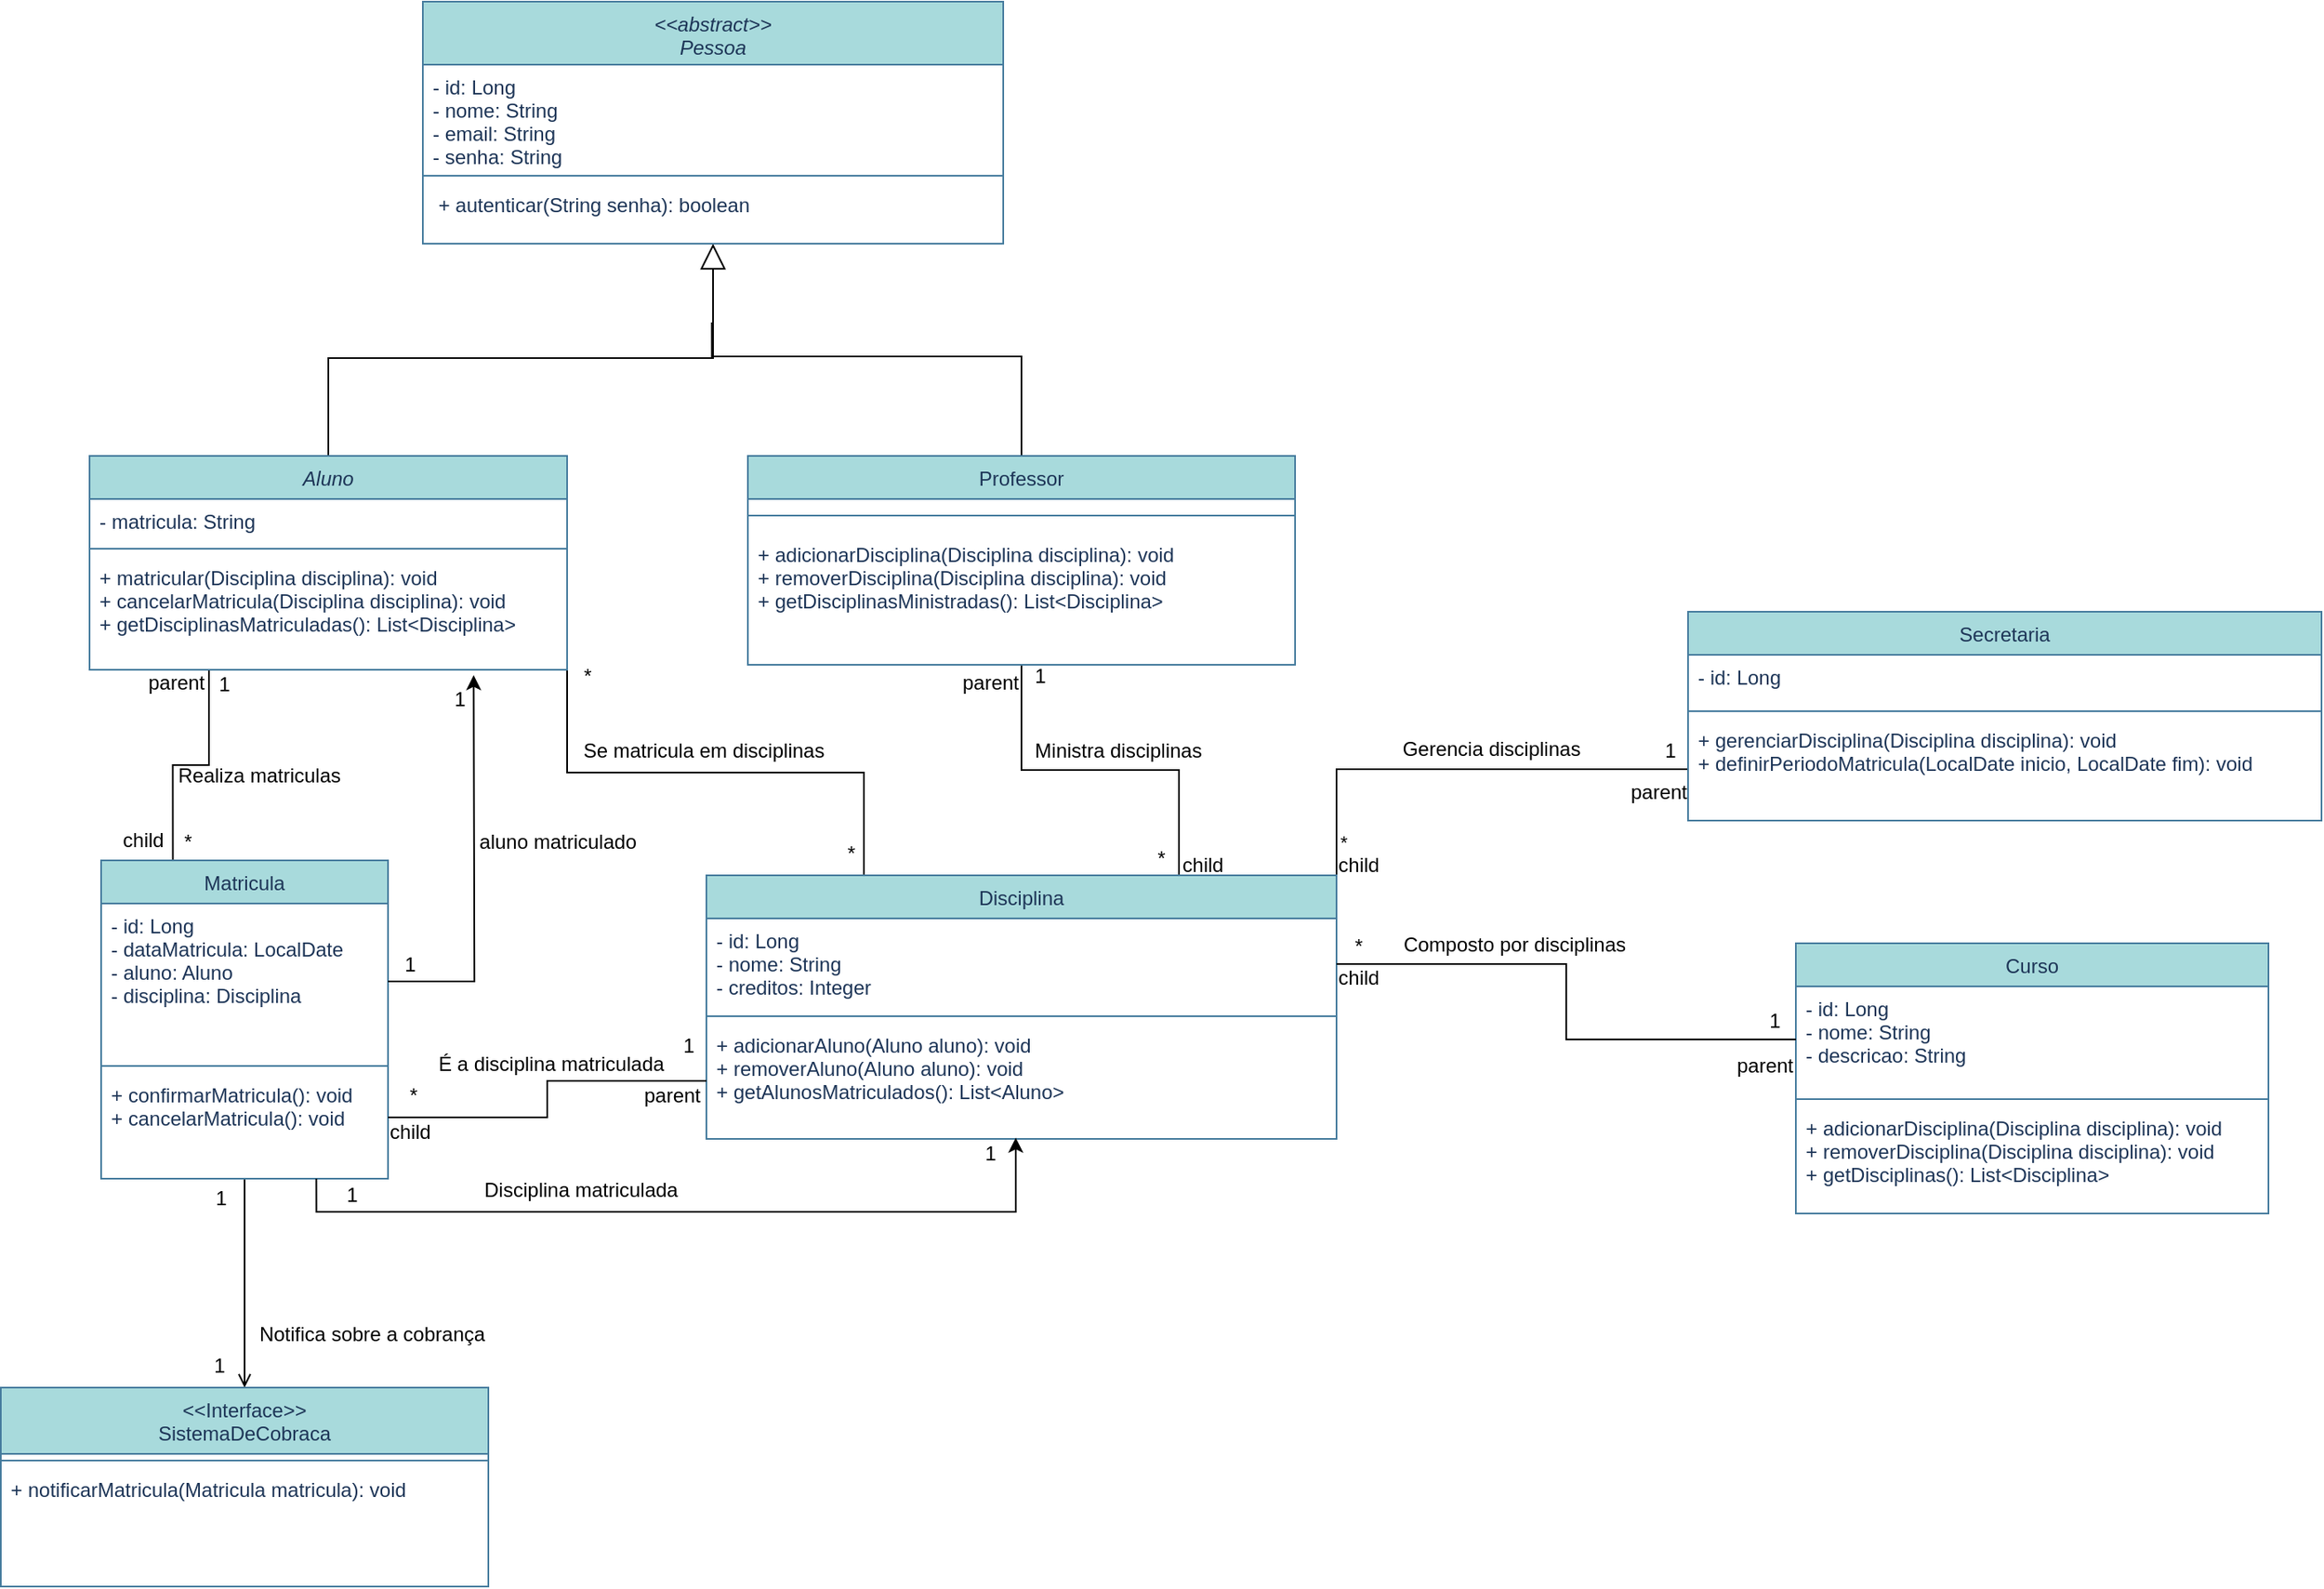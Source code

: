 <mxfile version="26.0.16">
  <diagram id="C5RBs43oDa-KdzZeNtuy" name="Page-1">
    <mxGraphModel dx="4171" dy="1298" grid="0" gridSize="10" guides="1" tooltips="1" connect="1" arrows="1" fold="1" page="0" pageScale="1" pageWidth="827" pageHeight="1169" math="0" shadow="0">
      <root>
        <mxCell id="WIyWlLk6GJQsqaUBKTNV-0" />
        <mxCell id="WIyWlLk6GJQsqaUBKTNV-1" parent="WIyWlLk6GJQsqaUBKTNV-0" />
        <mxCell id="o-Y0V5-rx_qVfGUypw0o-2" style="edgeStyle=orthogonalEdgeStyle;rounded=0;orthogonalLoop=1;jettySize=auto;html=1;exitX=0.5;exitY=0;exitDx=0;exitDy=0;entryX=0.5;entryY=1;entryDx=0;entryDy=0;endArrow=block;endFill=0;endSize=13;" edge="1" parent="WIyWlLk6GJQsqaUBKTNV-1" source="zkfFHV4jXpPFQw0GAbJ--0" target="E-NBLRI7hyuBRyGI-Kw3-43">
          <mxGeometry relative="1" as="geometry" />
        </mxCell>
        <mxCell id="o-Y0V5-rx_qVfGUypw0o-8" style="edgeStyle=orthogonalEdgeStyle;rounded=0;orthogonalLoop=1;jettySize=auto;html=1;exitX=0.25;exitY=1;exitDx=0;exitDy=0;entryX=0.25;entryY=0;entryDx=0;entryDy=0;endArrow=none;startFill=0;" edge="1" parent="WIyWlLk6GJQsqaUBKTNV-1" source="zkfFHV4jXpPFQw0GAbJ--0" target="zkfFHV4jXpPFQw0GAbJ--13">
          <mxGeometry relative="1" as="geometry" />
        </mxCell>
        <mxCell id="o-Y0V5-rx_qVfGUypw0o-9" style="edgeStyle=orthogonalEdgeStyle;rounded=0;orthogonalLoop=1;jettySize=auto;html=1;exitX=1;exitY=1;exitDx=0;exitDy=0;entryX=0.25;entryY=0;entryDx=0;entryDy=0;endArrow=none;startFill=0;" edge="1" parent="WIyWlLk6GJQsqaUBKTNV-1" source="zkfFHV4jXpPFQw0GAbJ--0" target="zkfFHV4jXpPFQw0GAbJ--17">
          <mxGeometry relative="1" as="geometry" />
        </mxCell>
        <mxCell id="zkfFHV4jXpPFQw0GAbJ--0" value="Aluno" style="swimlane;fontStyle=2;align=center;verticalAlign=top;childLayout=stackLayout;horizontal=1;startSize=26;horizontalStack=0;resizeParent=1;resizeLast=0;collapsible=1;marginBottom=0;rounded=0;shadow=0;strokeWidth=1;labelBackgroundColor=none;fillColor=#A8DADC;strokeColor=#457B9D;fontColor=#1D3557;" parent="WIyWlLk6GJQsqaUBKTNV-1" vertex="1">
          <mxGeometry x="-19" y="317" width="288" height="129" as="geometry">
            <mxRectangle x="230" y="140" width="160" height="26" as="alternateBounds" />
          </mxGeometry>
        </mxCell>
        <mxCell id="zkfFHV4jXpPFQw0GAbJ--1" value="- matricula: String" style="text;align=left;verticalAlign=top;spacingLeft=4;spacingRight=4;overflow=hidden;rotatable=0;points=[[0,0.5],[1,0.5]];portConstraint=eastwest;labelBackgroundColor=none;fontColor=#1D3557;" parent="zkfFHV4jXpPFQw0GAbJ--0" vertex="1">
          <mxGeometry y="26" width="288" height="26" as="geometry" />
        </mxCell>
        <mxCell id="zkfFHV4jXpPFQw0GAbJ--4" value="" style="line;html=1;strokeWidth=1;align=left;verticalAlign=middle;spacingTop=-1;spacingLeft=3;spacingRight=3;rotatable=0;labelPosition=right;points=[];portConstraint=eastwest;labelBackgroundColor=none;fillColor=#A8DADC;strokeColor=#457B9D;fontColor=#1D3557;" parent="zkfFHV4jXpPFQw0GAbJ--0" vertex="1">
          <mxGeometry y="52" width="288" height="8" as="geometry" />
        </mxCell>
        <mxCell id="zkfFHV4jXpPFQw0GAbJ--5" value="+ matricular(Disciplina disciplina): void&#xa;    + cancelarMatricula(Disciplina disciplina): void&#xa;    + getDisciplinasMatriculadas(): List&lt;Disciplina&gt;" style="text;align=left;verticalAlign=top;spacingLeft=4;spacingRight=4;overflow=hidden;rotatable=0;points=[[0,0.5],[1,0.5]];portConstraint=eastwest;labelBackgroundColor=none;fontColor=#1D3557;" parent="zkfFHV4jXpPFQw0GAbJ--0" vertex="1">
          <mxGeometry y="60" width="288" height="51" as="geometry" />
        </mxCell>
        <mxCell id="o-Y0V5-rx_qVfGUypw0o-3" style="edgeStyle=orthogonalEdgeStyle;rounded=0;orthogonalLoop=1;jettySize=auto;html=1;exitX=0.5;exitY=0;exitDx=0;exitDy=0;endArrow=none;startFill=0;" edge="1" parent="WIyWlLk6GJQsqaUBKTNV-1" source="zkfFHV4jXpPFQw0GAbJ--6">
          <mxGeometry relative="1" as="geometry">
            <mxPoint x="356.273" y="236.545" as="targetPoint" />
            <Array as="points">
              <mxPoint x="543" y="257" />
              <mxPoint x="356" y="257" />
            </Array>
          </mxGeometry>
        </mxCell>
        <mxCell id="o-Y0V5-rx_qVfGUypw0o-10" style="edgeStyle=orthogonalEdgeStyle;rounded=0;orthogonalLoop=1;jettySize=auto;html=1;exitX=0.5;exitY=1;exitDx=0;exitDy=0;entryX=0.75;entryY=0;entryDx=0;entryDy=0;endArrow=none;startFill=0;" edge="1" parent="WIyWlLk6GJQsqaUBKTNV-1" source="zkfFHV4jXpPFQw0GAbJ--6" target="zkfFHV4jXpPFQw0GAbJ--17">
          <mxGeometry relative="1" as="geometry" />
        </mxCell>
        <mxCell id="zkfFHV4jXpPFQw0GAbJ--6" value="Professor" style="swimlane;fontStyle=0;align=center;verticalAlign=top;childLayout=stackLayout;horizontal=1;startSize=26;horizontalStack=0;resizeParent=1;resizeLast=0;collapsible=1;marginBottom=0;rounded=0;shadow=0;strokeWidth=1;labelBackgroundColor=none;fillColor=#A8DADC;strokeColor=#457B9D;fontColor=#1D3557;" parent="WIyWlLk6GJQsqaUBKTNV-1" vertex="1">
          <mxGeometry x="378" y="317" width="330" height="126" as="geometry">
            <mxRectangle x="130" y="380" width="160" height="26" as="alternateBounds" />
          </mxGeometry>
        </mxCell>
        <mxCell id="zkfFHV4jXpPFQw0GAbJ--9" value="" style="line;html=1;strokeWidth=1;align=left;verticalAlign=middle;spacingTop=-1;spacingLeft=3;spacingRight=3;rotatable=0;labelPosition=right;points=[];portConstraint=eastwest;labelBackgroundColor=none;fillColor=#A8DADC;strokeColor=#457B9D;fontColor=#1D3557;" parent="zkfFHV4jXpPFQw0GAbJ--6" vertex="1">
          <mxGeometry y="26" width="330" height="20" as="geometry" />
        </mxCell>
        <mxCell id="E-NBLRI7hyuBRyGI-Kw3-35" value="+ adicionarDisciplina(Disciplina disciplina): void&#xa;    + removerDisciplina(Disciplina disciplina): void&#xa;    + getDisciplinasMinistradas(): List&lt;Disciplina&gt;" style="text;align=left;verticalAlign=top;spacingLeft=4;spacingRight=4;overflow=hidden;rotatable=0;points=[[0,0.5],[1,0.5]];portConstraint=eastwest;labelBackgroundColor=none;fontColor=#1D3557;" parent="zkfFHV4jXpPFQw0GAbJ--6" vertex="1">
          <mxGeometry y="46" width="330" height="63" as="geometry" />
        </mxCell>
        <mxCell id="o-Y0V5-rx_qVfGUypw0o-18" style="edgeStyle=orthogonalEdgeStyle;rounded=0;orthogonalLoop=1;jettySize=auto;html=1;exitX=0.5;exitY=1;exitDx=0;exitDy=0;entryX=0.5;entryY=0;entryDx=0;entryDy=0;endArrow=open;endFill=0;" edge="1" parent="WIyWlLk6GJQsqaUBKTNV-1" source="zkfFHV4jXpPFQw0GAbJ--13" target="E-NBLRI7hyuBRyGI-Kw3-15">
          <mxGeometry relative="1" as="geometry" />
        </mxCell>
        <mxCell id="zkfFHV4jXpPFQw0GAbJ--13" value="Matricula" style="swimlane;fontStyle=0;align=center;verticalAlign=top;childLayout=stackLayout;horizontal=1;startSize=26;horizontalStack=0;resizeParent=1;resizeLast=0;collapsible=1;marginBottom=0;rounded=0;shadow=0;strokeWidth=1;labelBackgroundColor=none;fillColor=#A8DADC;strokeColor=#457B9D;fontColor=#1D3557;" parent="WIyWlLk6GJQsqaUBKTNV-1" vertex="1">
          <mxGeometry x="-12" y="561" width="173" height="192" as="geometry">
            <mxRectangle x="340" y="380" width="170" height="26" as="alternateBounds" />
          </mxGeometry>
        </mxCell>
        <mxCell id="o-Y0V5-rx_qVfGUypw0o-4" style="edgeStyle=orthogonalEdgeStyle;rounded=0;orthogonalLoop=1;jettySize=auto;html=1;exitX=1;exitY=0.5;exitDx=0;exitDy=0;" edge="1" parent="zkfFHV4jXpPFQw0GAbJ--13" source="zkfFHV4jXpPFQw0GAbJ--14">
          <mxGeometry relative="1" as="geometry">
            <mxPoint x="224.636" y="-111.727" as="targetPoint" />
          </mxGeometry>
        </mxCell>
        <mxCell id="zkfFHV4jXpPFQw0GAbJ--14" value="- id: Long&#xa;    - dataMatricula: LocalDate&#xa;    - aluno: Aluno&#xa;    - disciplina: Disciplina" style="text;align=left;verticalAlign=top;spacingLeft=4;spacingRight=4;overflow=hidden;rotatable=0;points=[[0,0.5],[1,0.5]];portConstraint=eastwest;labelBackgroundColor=none;fontColor=#1D3557;" parent="zkfFHV4jXpPFQw0GAbJ--13" vertex="1">
          <mxGeometry y="26" width="173" height="94" as="geometry" />
        </mxCell>
        <mxCell id="zkfFHV4jXpPFQw0GAbJ--15" value="" style="line;html=1;strokeWidth=1;align=left;verticalAlign=middle;spacingTop=-1;spacingLeft=3;spacingRight=3;rotatable=0;labelPosition=right;points=[];portConstraint=eastwest;labelBackgroundColor=none;fillColor=#A8DADC;strokeColor=#457B9D;fontColor=#1D3557;" parent="zkfFHV4jXpPFQw0GAbJ--13" vertex="1">
          <mxGeometry y="120" width="173" height="8" as="geometry" />
        </mxCell>
        <mxCell id="E-NBLRI7hyuBRyGI-Kw3-36" value="+ confirmarMatricula(): void&#xa;    + cancelarMatricula(): void" style="text;align=left;verticalAlign=top;spacingLeft=4;spacingRight=4;overflow=hidden;rotatable=0;points=[[0,0.5],[1,0.5]];portConstraint=eastwest;labelBackgroundColor=none;fontColor=#1D3557;" parent="zkfFHV4jXpPFQw0GAbJ--13" vertex="1">
          <mxGeometry y="128" width="173" height="54" as="geometry" />
        </mxCell>
        <mxCell id="o-Y0V5-rx_qVfGUypw0o-11" style="edgeStyle=orthogonalEdgeStyle;rounded=0;orthogonalLoop=1;jettySize=auto;html=1;exitX=1;exitY=0;exitDx=0;exitDy=0;entryX=0;entryY=0.5;entryDx=0;entryDy=0;endArrow=none;startFill=0;" edge="1" parent="WIyWlLk6GJQsqaUBKTNV-1" source="zkfFHV4jXpPFQw0GAbJ--17" target="E-NBLRI7hyuBRyGI-Kw3-13">
          <mxGeometry relative="1" as="geometry" />
        </mxCell>
        <mxCell id="o-Y0V5-rx_qVfGUypw0o-36" value="*" style="edgeLabel;html=1;align=center;verticalAlign=middle;resizable=0;points=[];" vertex="1" connectable="0" parent="o-Y0V5-rx_qVfGUypw0o-11">
          <mxGeometry x="-0.949" y="-4" relative="1" as="geometry">
            <mxPoint y="-13" as="offset" />
          </mxGeometry>
        </mxCell>
        <mxCell id="zkfFHV4jXpPFQw0GAbJ--17" value="Disciplina" style="swimlane;fontStyle=0;align=center;verticalAlign=top;childLayout=stackLayout;horizontal=1;startSize=26;horizontalStack=0;resizeParent=1;resizeLast=0;collapsible=1;marginBottom=0;rounded=0;shadow=0;strokeWidth=1;labelBackgroundColor=none;fillColor=#A8DADC;strokeColor=#457B9D;fontColor=#1D3557;" parent="WIyWlLk6GJQsqaUBKTNV-1" vertex="1">
          <mxGeometry x="353" y="570" width="380" height="159" as="geometry">
            <mxRectangle x="550" y="140" width="160" height="26" as="alternateBounds" />
          </mxGeometry>
        </mxCell>
        <mxCell id="zkfFHV4jXpPFQw0GAbJ--22" value=" - id: Long&#xa;    - nome: String&#xa;    - creditos: Integer" style="text;align=left;verticalAlign=top;spacingLeft=4;spacingRight=4;overflow=hidden;rotatable=0;points=[[0,0.5],[1,0.5]];portConstraint=eastwest;rounded=0;shadow=0;html=0;labelBackgroundColor=none;fontColor=#1D3557;" parent="zkfFHV4jXpPFQw0GAbJ--17" vertex="1">
          <mxGeometry y="26" width="380" height="55" as="geometry" />
        </mxCell>
        <mxCell id="zkfFHV4jXpPFQw0GAbJ--23" value="" style="line;html=1;strokeWidth=1;align=left;verticalAlign=middle;spacingTop=-1;spacingLeft=3;spacingRight=3;rotatable=0;labelPosition=right;points=[];portConstraint=eastwest;labelBackgroundColor=none;fillColor=#A8DADC;strokeColor=#457B9D;fontColor=#1D3557;" parent="zkfFHV4jXpPFQw0GAbJ--17" vertex="1">
          <mxGeometry y="81" width="380" height="8" as="geometry" />
        </mxCell>
        <mxCell id="zkfFHV4jXpPFQw0GAbJ--24" value="+ adicionarAluno(Aluno aluno): void&#xa;    + removerAluno(Aluno aluno): void&#xa;    + getAlunosMatriculados(): List&lt;Aluno&gt;" style="text;align=left;verticalAlign=top;spacingLeft=4;spacingRight=4;overflow=hidden;rotatable=0;points=[[0,0.5],[1,0.5]];portConstraint=eastwest;labelBackgroundColor=none;fontColor=#1D3557;" parent="zkfFHV4jXpPFQw0GAbJ--17" vertex="1">
          <mxGeometry y="89" width="380" height="70" as="geometry" />
        </mxCell>
        <mxCell id="E-NBLRI7hyuBRyGI-Kw3-0" value="Curso" style="swimlane;fontStyle=0;align=center;verticalAlign=top;childLayout=stackLayout;horizontal=1;startSize=26;horizontalStack=0;resizeParent=1;resizeLast=0;collapsible=1;marginBottom=0;rounded=0;shadow=0;strokeWidth=1;labelBackgroundColor=none;fillColor=#A8DADC;strokeColor=#457B9D;fontColor=#1D3557;" parent="WIyWlLk6GJQsqaUBKTNV-1" vertex="1">
          <mxGeometry x="1010" y="611" width="285" height="163" as="geometry">
            <mxRectangle x="550" y="140" width="160" height="26" as="alternateBounds" />
          </mxGeometry>
        </mxCell>
        <mxCell id="E-NBLRI7hyuBRyGI-Kw3-1" value="- id: Long&#xa;    - nome: String&#xa;    - descricao: String" style="text;align=left;verticalAlign=top;spacingLeft=4;spacingRight=4;overflow=hidden;rotatable=0;points=[[0,0.5],[1,0.5]];portConstraint=eastwest;labelBackgroundColor=none;fontColor=#1D3557;" parent="E-NBLRI7hyuBRyGI-Kw3-0" vertex="1">
          <mxGeometry y="26" width="285" height="64" as="geometry" />
        </mxCell>
        <mxCell id="E-NBLRI7hyuBRyGI-Kw3-6" value="" style="line;html=1;strokeWidth=1;align=left;verticalAlign=middle;spacingTop=-1;spacingLeft=3;spacingRight=3;rotatable=0;labelPosition=right;points=[];portConstraint=eastwest;labelBackgroundColor=none;fillColor=#A8DADC;strokeColor=#457B9D;fontColor=#1D3557;" parent="E-NBLRI7hyuBRyGI-Kw3-0" vertex="1">
          <mxGeometry y="90" width="285" height="8" as="geometry" />
        </mxCell>
        <mxCell id="E-NBLRI7hyuBRyGI-Kw3-8" value="+ adicionarDisciplina(Disciplina disciplina): void&#xa;    + removerDisciplina(Disciplina disciplina): void&#xa;    + getDisciplinas(): List&lt;Disciplina&gt;" style="text;align=left;verticalAlign=top;spacingLeft=4;spacingRight=4;overflow=hidden;rotatable=0;points=[[0,0.5],[1,0.5]];portConstraint=eastwest;labelBackgroundColor=none;fontColor=#1D3557;" parent="E-NBLRI7hyuBRyGI-Kw3-0" vertex="1">
          <mxGeometry y="98" width="285" height="65" as="geometry" />
        </mxCell>
        <mxCell id="E-NBLRI7hyuBRyGI-Kw3-9" value="Secretaria" style="swimlane;fontStyle=0;align=center;verticalAlign=top;childLayout=stackLayout;horizontal=1;startSize=26;horizontalStack=0;resizeParent=1;resizeLast=0;collapsible=1;marginBottom=0;rounded=0;shadow=0;strokeWidth=1;labelBackgroundColor=none;fillColor=#A8DADC;strokeColor=#457B9D;fontColor=#1D3557;" parent="WIyWlLk6GJQsqaUBKTNV-1" vertex="1">
          <mxGeometry x="945" y="411" width="382" height="126" as="geometry">
            <mxRectangle x="130" y="380" width="160" height="26" as="alternateBounds" />
          </mxGeometry>
        </mxCell>
        <mxCell id="E-NBLRI7hyuBRyGI-Kw3-10" value="- id: Long" style="text;align=left;verticalAlign=top;spacingLeft=4;spacingRight=4;overflow=hidden;rotatable=0;points=[[0,0.5],[1,0.5]];portConstraint=eastwest;labelBackgroundColor=none;fontColor=#1D3557;" parent="E-NBLRI7hyuBRyGI-Kw3-9" vertex="1">
          <mxGeometry y="26" width="382" height="30" as="geometry" />
        </mxCell>
        <mxCell id="E-NBLRI7hyuBRyGI-Kw3-12" value="" style="line;html=1;strokeWidth=1;align=left;verticalAlign=middle;spacingTop=-1;spacingLeft=3;spacingRight=3;rotatable=0;labelPosition=right;points=[];portConstraint=eastwest;labelBackgroundColor=none;fillColor=#A8DADC;strokeColor=#457B9D;fontColor=#1D3557;" parent="E-NBLRI7hyuBRyGI-Kw3-9" vertex="1">
          <mxGeometry y="56" width="382" height="8" as="geometry" />
        </mxCell>
        <mxCell id="E-NBLRI7hyuBRyGI-Kw3-13" value="+ gerenciarDisciplina(Disciplina disciplina): void&#xa;    + definirPeriodoMatricula(LocalDate inicio, LocalDate fim): void" style="text;align=left;verticalAlign=top;spacingLeft=4;spacingRight=4;overflow=hidden;rotatable=0;points=[[0,0.5],[1,0.5]];portConstraint=eastwest;fontStyle=0;labelBackgroundColor=none;fontColor=#1D3557;" parent="E-NBLRI7hyuBRyGI-Kw3-9" vertex="1">
          <mxGeometry y="64" width="382" height="62" as="geometry" />
        </mxCell>
        <mxCell id="E-NBLRI7hyuBRyGI-Kw3-15" value="&lt;&lt;Interface&gt;&gt;&#xa;SistemaDeCobraca" style="swimlane;fontStyle=0;align=center;verticalAlign=top;childLayout=stackLayout;horizontal=1;startSize=40;horizontalStack=0;resizeParent=1;resizeLast=0;collapsible=1;marginBottom=0;rounded=0;shadow=0;strokeWidth=1;labelBackgroundColor=none;fillColor=#A8DADC;strokeColor=#457B9D;fontColor=#1D3557;" parent="WIyWlLk6GJQsqaUBKTNV-1" vertex="1">
          <mxGeometry x="-72.5" y="879" width="294" height="120" as="geometry">
            <mxRectangle x="400" y="585" width="160" height="26" as="alternateBounds" />
          </mxGeometry>
        </mxCell>
        <mxCell id="E-NBLRI7hyuBRyGI-Kw3-18" value="" style="line;html=1;strokeWidth=1;align=left;verticalAlign=middle;spacingTop=-1;spacingLeft=3;spacingRight=3;rotatable=0;labelPosition=right;points=[];portConstraint=eastwest;labelBackgroundColor=none;fillColor=#A8DADC;strokeColor=#457B9D;fontColor=#1D3557;" parent="E-NBLRI7hyuBRyGI-Kw3-15" vertex="1">
          <mxGeometry y="40" width="294" height="8" as="geometry" />
        </mxCell>
        <mxCell id="E-NBLRI7hyuBRyGI-Kw3-19" value="+ notificarMatricula(Matricula matricula): void" style="text;align=left;verticalAlign=top;spacingLeft=4;spacingRight=4;overflow=hidden;rotatable=0;points=[[0,0.5],[1,0.5]];portConstraint=eastwest;fontStyle=0;labelBackgroundColor=none;fontColor=#1D3557;" parent="E-NBLRI7hyuBRyGI-Kw3-15" vertex="1">
          <mxGeometry y="48" width="294" height="26" as="geometry" />
        </mxCell>
        <mxCell id="E-NBLRI7hyuBRyGI-Kw3-43" value="&lt;&lt;abstract&gt;&gt;&#xa;Pessoa" style="swimlane;fontStyle=2;align=center;verticalAlign=top;childLayout=stackLayout;horizontal=1;startSize=38;horizontalStack=0;resizeParent=1;resizeLast=0;collapsible=1;marginBottom=0;rounded=0;shadow=0;strokeWidth=1;labelBackgroundColor=none;fillColor=#A8DADC;strokeColor=#457B9D;fontColor=#1D3557;swimlaneLine=1;gradientColor=none;swimlaneFillColor=default;" parent="WIyWlLk6GJQsqaUBKTNV-1" vertex="1">
          <mxGeometry x="182" y="43" width="350" height="146" as="geometry">
            <mxRectangle x="230" y="140" width="160" height="26" as="alternateBounds" />
          </mxGeometry>
        </mxCell>
        <mxCell id="E-NBLRI7hyuBRyGI-Kw3-44" value="- id: Long&#xa;    - nome: String&#xa;    - email: String&#xa;    - senha: String" style="text;align=left;verticalAlign=top;spacingLeft=4;spacingRight=4;overflow=hidden;rotatable=0;points=[[0,0.5],[1,0.5]];portConstraint=eastwest;labelBackgroundColor=none;fontColor=#1D3557;" parent="E-NBLRI7hyuBRyGI-Kw3-43" vertex="1">
          <mxGeometry y="38" width="350" height="63" as="geometry" />
        </mxCell>
        <mxCell id="E-NBLRI7hyuBRyGI-Kw3-48" value="" style="line;html=1;strokeWidth=1;align=left;verticalAlign=middle;spacingTop=-1;spacingLeft=3;spacingRight=3;rotatable=0;labelPosition=right;points=[];portConstraint=eastwest;labelBackgroundColor=none;fillColor=#A8DADC;strokeColor=#457B9D;fontColor=#1D3557;" parent="E-NBLRI7hyuBRyGI-Kw3-43" vertex="1">
          <mxGeometry y="101" width="350" height="8" as="geometry" />
        </mxCell>
        <mxCell id="E-NBLRI7hyuBRyGI-Kw3-49" value=" + autenticar(String senha): boolean" style="text;align=left;verticalAlign=top;spacingLeft=4;spacingRight=4;overflow=hidden;rotatable=0;points=[[0,0.5],[1,0.5]];portConstraint=eastwest;labelBackgroundColor=none;fontColor=#1D3557;" parent="E-NBLRI7hyuBRyGI-Kw3-43" vertex="1">
          <mxGeometry y="109" width="350" height="26" as="geometry" />
        </mxCell>
        <mxCell id="o-Y0V5-rx_qVfGUypw0o-13" style="edgeStyle=orthogonalEdgeStyle;rounded=0;orthogonalLoop=1;jettySize=auto;html=1;exitX=1;exitY=0.5;exitDx=0;exitDy=0;endArrow=none;startFill=0;" edge="1" parent="WIyWlLk6GJQsqaUBKTNV-1" source="zkfFHV4jXpPFQw0GAbJ--22" target="E-NBLRI7hyuBRyGI-Kw3-1">
          <mxGeometry relative="1" as="geometry" />
        </mxCell>
        <mxCell id="o-Y0V5-rx_qVfGUypw0o-19" value="*" style="text;html=1;align=center;verticalAlign=middle;resizable=0;points=[];autosize=1;strokeColor=none;fillColor=none;" vertex="1" parent="WIyWlLk6GJQsqaUBKTNV-1">
          <mxGeometry x="28" y="537" width="23" height="26" as="geometry" />
        </mxCell>
        <mxCell id="o-Y0V5-rx_qVfGUypw0o-20" value="1" style="text;html=1;align=center;verticalAlign=middle;resizable=0;points=[];autosize=1;strokeColor=none;fillColor=none;" vertex="1" parent="WIyWlLk6GJQsqaUBKTNV-1">
          <mxGeometry x="49" y="442" width="25" height="26" as="geometry" />
        </mxCell>
        <mxCell id="o-Y0V5-rx_qVfGUypw0o-21" value="Realiza matriculas" style="text;html=1;align=center;verticalAlign=middle;resizable=0;points=[];autosize=1;strokeColor=none;fillColor=none;" vertex="1" parent="WIyWlLk6GJQsqaUBKTNV-1">
          <mxGeometry x="25" y="497" width="116" height="26" as="geometry" />
        </mxCell>
        <mxCell id="o-Y0V5-rx_qVfGUypw0o-22" value="1" style="text;html=1;align=center;verticalAlign=middle;resizable=0;points=[];autosize=1;strokeColor=none;fillColor=none;" vertex="1" parent="WIyWlLk6GJQsqaUBKTNV-1">
          <mxGeometry x="191" y="451" width="25" height="26" as="geometry" />
        </mxCell>
        <mxCell id="o-Y0V5-rx_qVfGUypw0o-23" value="1" style="text;html=1;align=center;verticalAlign=middle;resizable=0;points=[];autosize=1;strokeColor=none;fillColor=none;" vertex="1" parent="WIyWlLk6GJQsqaUBKTNV-1">
          <mxGeometry x="161" y="611" width="25" height="26" as="geometry" />
        </mxCell>
        <mxCell id="o-Y0V5-rx_qVfGUypw0o-24" value="aluno matriculado" style="text;html=1;align=center;verticalAlign=middle;resizable=0;points=[];autosize=1;strokeColor=none;fillColor=none;" vertex="1" parent="WIyWlLk6GJQsqaUBKTNV-1">
          <mxGeometry x="206" y="537" width="113" height="26" as="geometry" />
        </mxCell>
        <mxCell id="o-Y0V5-rx_qVfGUypw0o-25" value="*" style="text;html=1;align=center;verticalAlign=middle;resizable=0;points=[];autosize=1;strokeColor=none;fillColor=none;" vertex="1" parent="WIyWlLk6GJQsqaUBKTNV-1">
          <mxGeometry x="269" y="437" width="23" height="26" as="geometry" />
        </mxCell>
        <mxCell id="o-Y0V5-rx_qVfGUypw0o-26" value="*" style="text;html=1;align=center;verticalAlign=middle;resizable=0;points=[];autosize=1;strokeColor=none;fillColor=none;" vertex="1" parent="WIyWlLk6GJQsqaUBKTNV-1">
          <mxGeometry x="428" y="544" width="23" height="26" as="geometry" />
        </mxCell>
        <mxCell id="o-Y0V5-rx_qVfGUypw0o-27" value="Se matricula em disciplinas" style="text;html=1;align=center;verticalAlign=middle;resizable=0;points=[];autosize=1;strokeColor=none;fillColor=none;" vertex="1" parent="WIyWlLk6GJQsqaUBKTNV-1">
          <mxGeometry x="269" y="482" width="163" height="26" as="geometry" />
        </mxCell>
        <mxCell id="o-Y0V5-rx_qVfGUypw0o-28" value="1" style="text;html=1;align=center;verticalAlign=middle;resizable=0;points=[];autosize=1;strokeColor=none;fillColor=none;" vertex="1" parent="WIyWlLk6GJQsqaUBKTNV-1">
          <mxGeometry x="541" y="437" width="25" height="26" as="geometry" />
        </mxCell>
        <mxCell id="o-Y0V5-rx_qVfGUypw0o-29" value="*" style="text;html=1;align=center;verticalAlign=middle;resizable=0;points=[];autosize=1;strokeColor=none;fillColor=none;" vertex="1" parent="WIyWlLk6GJQsqaUBKTNV-1">
          <mxGeometry x="615" y="547" width="23" height="26" as="geometry" />
        </mxCell>
        <mxCell id="o-Y0V5-rx_qVfGUypw0o-30" value="Ministra disciplinas" style="text;html=1;align=center;verticalAlign=middle;resizable=0;points=[];autosize=1;strokeColor=none;fillColor=none;" vertex="1" parent="WIyWlLk6GJQsqaUBKTNV-1">
          <mxGeometry x="541" y="482" width="119" height="26" as="geometry" />
        </mxCell>
        <mxCell id="o-Y0V5-rx_qVfGUypw0o-31" value="1" style="text;html=1;align=center;verticalAlign=middle;resizable=0;points=[];autosize=1;strokeColor=none;fillColor=none;" vertex="1" parent="WIyWlLk6GJQsqaUBKTNV-1">
          <mxGeometry x="984" y="645" width="25" height="26" as="geometry" />
        </mxCell>
        <mxCell id="o-Y0V5-rx_qVfGUypw0o-32" value="*" style="text;html=1;align=center;verticalAlign=middle;resizable=0;points=[];autosize=1;strokeColor=none;fillColor=none;" vertex="1" parent="WIyWlLk6GJQsqaUBKTNV-1">
          <mxGeometry x="734" y="600" width="23" height="26" as="geometry" />
        </mxCell>
        <mxCell id="o-Y0V5-rx_qVfGUypw0o-33" value="Composto por disciplinas" style="text;html=1;align=center;verticalAlign=middle;resizable=0;points=[];autosize=1;strokeColor=none;fillColor=none;" vertex="1" parent="WIyWlLk6GJQsqaUBKTNV-1">
          <mxGeometry x="764" y="599" width="152" height="26" as="geometry" />
        </mxCell>
        <mxCell id="o-Y0V5-rx_qVfGUypw0o-34" value="Gerencia disciplinas" style="text;html=1;align=center;verticalAlign=middle;resizable=0;points=[];autosize=1;strokeColor=none;fillColor=none;" vertex="1" parent="WIyWlLk6GJQsqaUBKTNV-1">
          <mxGeometry x="763" y="481" width="125" height="26" as="geometry" />
        </mxCell>
        <mxCell id="o-Y0V5-rx_qVfGUypw0o-35" value="1" style="text;html=1;align=center;verticalAlign=middle;resizable=0;points=[];autosize=1;strokeColor=none;fillColor=none;" vertex="1" parent="WIyWlLk6GJQsqaUBKTNV-1">
          <mxGeometry x="921" y="482" width="25" height="26" as="geometry" />
        </mxCell>
        <mxCell id="o-Y0V5-rx_qVfGUypw0o-37" style="edgeStyle=orthogonalEdgeStyle;rounded=0;orthogonalLoop=1;jettySize=auto;html=1;exitX=1;exitY=0.5;exitDx=0;exitDy=0;entryX=0;entryY=0.5;entryDx=0;entryDy=0;endArrow=none;startFill=0;" edge="1" parent="WIyWlLk6GJQsqaUBKTNV-1" source="E-NBLRI7hyuBRyGI-Kw3-36" target="zkfFHV4jXpPFQw0GAbJ--24">
          <mxGeometry relative="1" as="geometry" />
        </mxCell>
        <mxCell id="o-Y0V5-rx_qVfGUypw0o-38" style="edgeStyle=orthogonalEdgeStyle;rounded=0;orthogonalLoop=1;jettySize=auto;html=1;exitX=0.75;exitY=1;exitDx=0;exitDy=0;entryX=0.491;entryY=0.99;entryDx=0;entryDy=0;entryPerimeter=0;" edge="1" parent="WIyWlLk6GJQsqaUBKTNV-1" source="zkfFHV4jXpPFQw0GAbJ--13" target="zkfFHV4jXpPFQw0GAbJ--24">
          <mxGeometry relative="1" as="geometry" />
        </mxCell>
        <mxCell id="o-Y0V5-rx_qVfGUypw0o-39" value="1" style="text;html=1;align=center;verticalAlign=middle;resizable=0;points=[];autosize=1;strokeColor=none;fillColor=none;" vertex="1" parent="WIyWlLk6GJQsqaUBKTNV-1">
          <mxGeometry x="126" y="750" width="25" height="26" as="geometry" />
        </mxCell>
        <mxCell id="o-Y0V5-rx_qVfGUypw0o-40" value="1" style="text;html=1;align=center;verticalAlign=middle;resizable=0;points=[];autosize=1;strokeColor=none;fillColor=none;" vertex="1" parent="WIyWlLk6GJQsqaUBKTNV-1">
          <mxGeometry x="511" y="725" width="25" height="26" as="geometry" />
        </mxCell>
        <mxCell id="o-Y0V5-rx_qVfGUypw0o-41" value="Disciplina matriculada" style="text;html=1;align=center;verticalAlign=middle;resizable=0;points=[];autosize=1;strokeColor=none;fillColor=none;" vertex="1" parent="WIyWlLk6GJQsqaUBKTNV-1">
          <mxGeometry x="209" y="747" width="135" height="26" as="geometry" />
        </mxCell>
        <mxCell id="o-Y0V5-rx_qVfGUypw0o-42" value="*" style="text;html=1;align=center;verticalAlign=middle;resizable=0;points=[];autosize=1;strokeColor=none;fillColor=none;" vertex="1" parent="WIyWlLk6GJQsqaUBKTNV-1">
          <mxGeometry x="164" y="690" width="23" height="26" as="geometry" />
        </mxCell>
        <mxCell id="o-Y0V5-rx_qVfGUypw0o-43" value="1" style="text;html=1;align=center;verticalAlign=middle;resizable=0;points=[];autosize=1;strokeColor=none;fillColor=none;" vertex="1" parent="WIyWlLk6GJQsqaUBKTNV-1">
          <mxGeometry x="329" y="660" width="25" height="26" as="geometry" />
        </mxCell>
        <mxCell id="o-Y0V5-rx_qVfGUypw0o-44" value="É a disciplina matriculada" style="text;html=1;align=center;verticalAlign=middle;resizable=0;points=[];autosize=1;strokeColor=none;fillColor=none;" vertex="1" parent="WIyWlLk6GJQsqaUBKTNV-1">
          <mxGeometry x="182" y="671" width="154" height="26" as="geometry" />
        </mxCell>
        <mxCell id="o-Y0V5-rx_qVfGUypw0o-52" value="parent" style="text;html=1;align=center;verticalAlign=middle;resizable=0;points=[];autosize=1;strokeColor=none;fillColor=none;" vertex="1" parent="WIyWlLk6GJQsqaUBKTNV-1">
          <mxGeometry x="7" y="441" width="52" height="26" as="geometry" />
        </mxCell>
        <mxCell id="o-Y0V5-rx_qVfGUypw0o-53" value="child" style="text;html=1;align=center;verticalAlign=middle;resizable=0;points=[];autosize=1;strokeColor=none;fillColor=none;" vertex="1" parent="WIyWlLk6GJQsqaUBKTNV-1">
          <mxGeometry x="-9" y="536" width="43" height="26" as="geometry" />
        </mxCell>
        <mxCell id="o-Y0V5-rx_qVfGUypw0o-54" value="child" style="text;html=1;align=center;verticalAlign=middle;resizable=0;points=[];autosize=1;strokeColor=none;fillColor=none;" vertex="1" parent="WIyWlLk6GJQsqaUBKTNV-1">
          <mxGeometry x="152" y="712" width="43" height="26" as="geometry" />
        </mxCell>
        <mxCell id="o-Y0V5-rx_qVfGUypw0o-55" value="parent" style="text;html=1;align=center;verticalAlign=middle;resizable=0;points=[];autosize=1;strokeColor=none;fillColor=none;" vertex="1" parent="WIyWlLk6GJQsqaUBKTNV-1">
          <mxGeometry x="306" y="690" width="52" height="26" as="geometry" />
        </mxCell>
        <mxCell id="o-Y0V5-rx_qVfGUypw0o-56" value="Notifica sobre a cobrança" style="text;html=1;align=center;verticalAlign=middle;resizable=0;points=[];autosize=1;strokeColor=none;fillColor=none;" vertex="1" parent="WIyWlLk6GJQsqaUBKTNV-1">
          <mxGeometry x="74" y="834" width="154" height="26" as="geometry" />
        </mxCell>
        <mxCell id="o-Y0V5-rx_qVfGUypw0o-57" value="1" style="text;html=1;align=center;verticalAlign=middle;resizable=0;points=[];autosize=1;strokeColor=none;fillColor=none;" vertex="1" parent="WIyWlLk6GJQsqaUBKTNV-1">
          <mxGeometry x="47" y="752" width="25" height="26" as="geometry" />
        </mxCell>
        <mxCell id="o-Y0V5-rx_qVfGUypw0o-58" value="1" style="text;html=1;align=center;verticalAlign=middle;resizable=0;points=[];autosize=1;strokeColor=none;fillColor=none;" vertex="1" parent="WIyWlLk6GJQsqaUBKTNV-1">
          <mxGeometry x="46" y="853" width="25" height="26" as="geometry" />
        </mxCell>
        <mxCell id="o-Y0V5-rx_qVfGUypw0o-60" value="parent" style="text;html=1;align=center;verticalAlign=middle;resizable=0;points=[];autosize=1;strokeColor=none;fillColor=none;" vertex="1" parent="WIyWlLk6GJQsqaUBKTNV-1">
          <mxGeometry x="497.5" y="441" width="52" height="26" as="geometry" />
        </mxCell>
        <mxCell id="o-Y0V5-rx_qVfGUypw0o-61" value="child" style="text;html=1;align=center;verticalAlign=middle;resizable=0;points=[];autosize=1;strokeColor=none;fillColor=none;" vertex="1" parent="WIyWlLk6GJQsqaUBKTNV-1">
          <mxGeometry x="630" y="551" width="43" height="26" as="geometry" />
        </mxCell>
        <mxCell id="o-Y0V5-rx_qVfGUypw0o-62" value="parent" style="text;html=1;align=center;verticalAlign=middle;resizable=0;points=[];autosize=1;strokeColor=none;fillColor=none;" vertex="1" parent="WIyWlLk6GJQsqaUBKTNV-1">
          <mxGeometry x="901" y="507" width="52" height="26" as="geometry" />
        </mxCell>
        <mxCell id="o-Y0V5-rx_qVfGUypw0o-63" value="child" style="text;html=1;align=center;verticalAlign=middle;resizable=0;points=[];autosize=1;strokeColor=none;fillColor=none;" vertex="1" parent="WIyWlLk6GJQsqaUBKTNV-1">
          <mxGeometry x="724" y="551" width="43" height="26" as="geometry" />
        </mxCell>
        <mxCell id="o-Y0V5-rx_qVfGUypw0o-64" value="parent" style="text;html=1;align=center;verticalAlign=middle;resizable=0;points=[];autosize=1;strokeColor=none;fillColor=none;" vertex="1" parent="WIyWlLk6GJQsqaUBKTNV-1">
          <mxGeometry x="965" y="672" width="52" height="26" as="geometry" />
        </mxCell>
        <mxCell id="o-Y0V5-rx_qVfGUypw0o-65" value="child" style="text;html=1;align=center;verticalAlign=middle;resizable=0;points=[];autosize=1;strokeColor=none;fillColor=none;" vertex="1" parent="WIyWlLk6GJQsqaUBKTNV-1">
          <mxGeometry x="724" y="619" width="43" height="26" as="geometry" />
        </mxCell>
      </root>
    </mxGraphModel>
  </diagram>
</mxfile>
